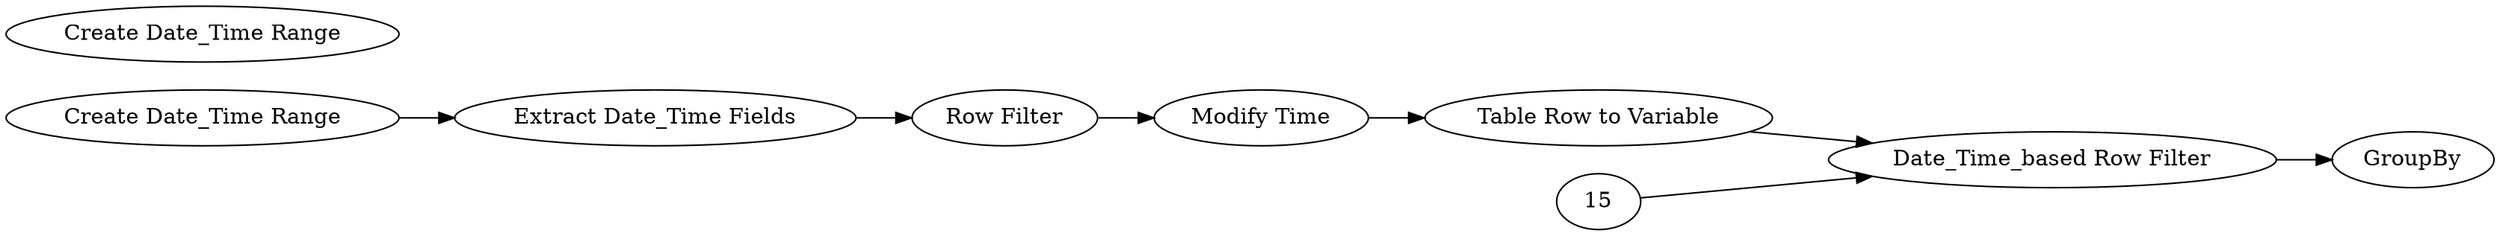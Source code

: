 digraph {
	7 [label="Create Date_Time Range"]
	9 [label="Extract Date_Time Fields"]
	10 [label="Row Filter"]
	12 [label="Date_Time_based Row Filter"]
	13 [label="Modify Time"]
	14 [label=GroupBy]
	5 [label="Create Date_Time Range"]
	16 [label="Table Row to Variable"]
	7 -> 9
	9 -> 10
	10 -> 13
	12 -> 14
	13 -> 16
	15 -> 12
	16 -> 12
	rankdir=LR
}
